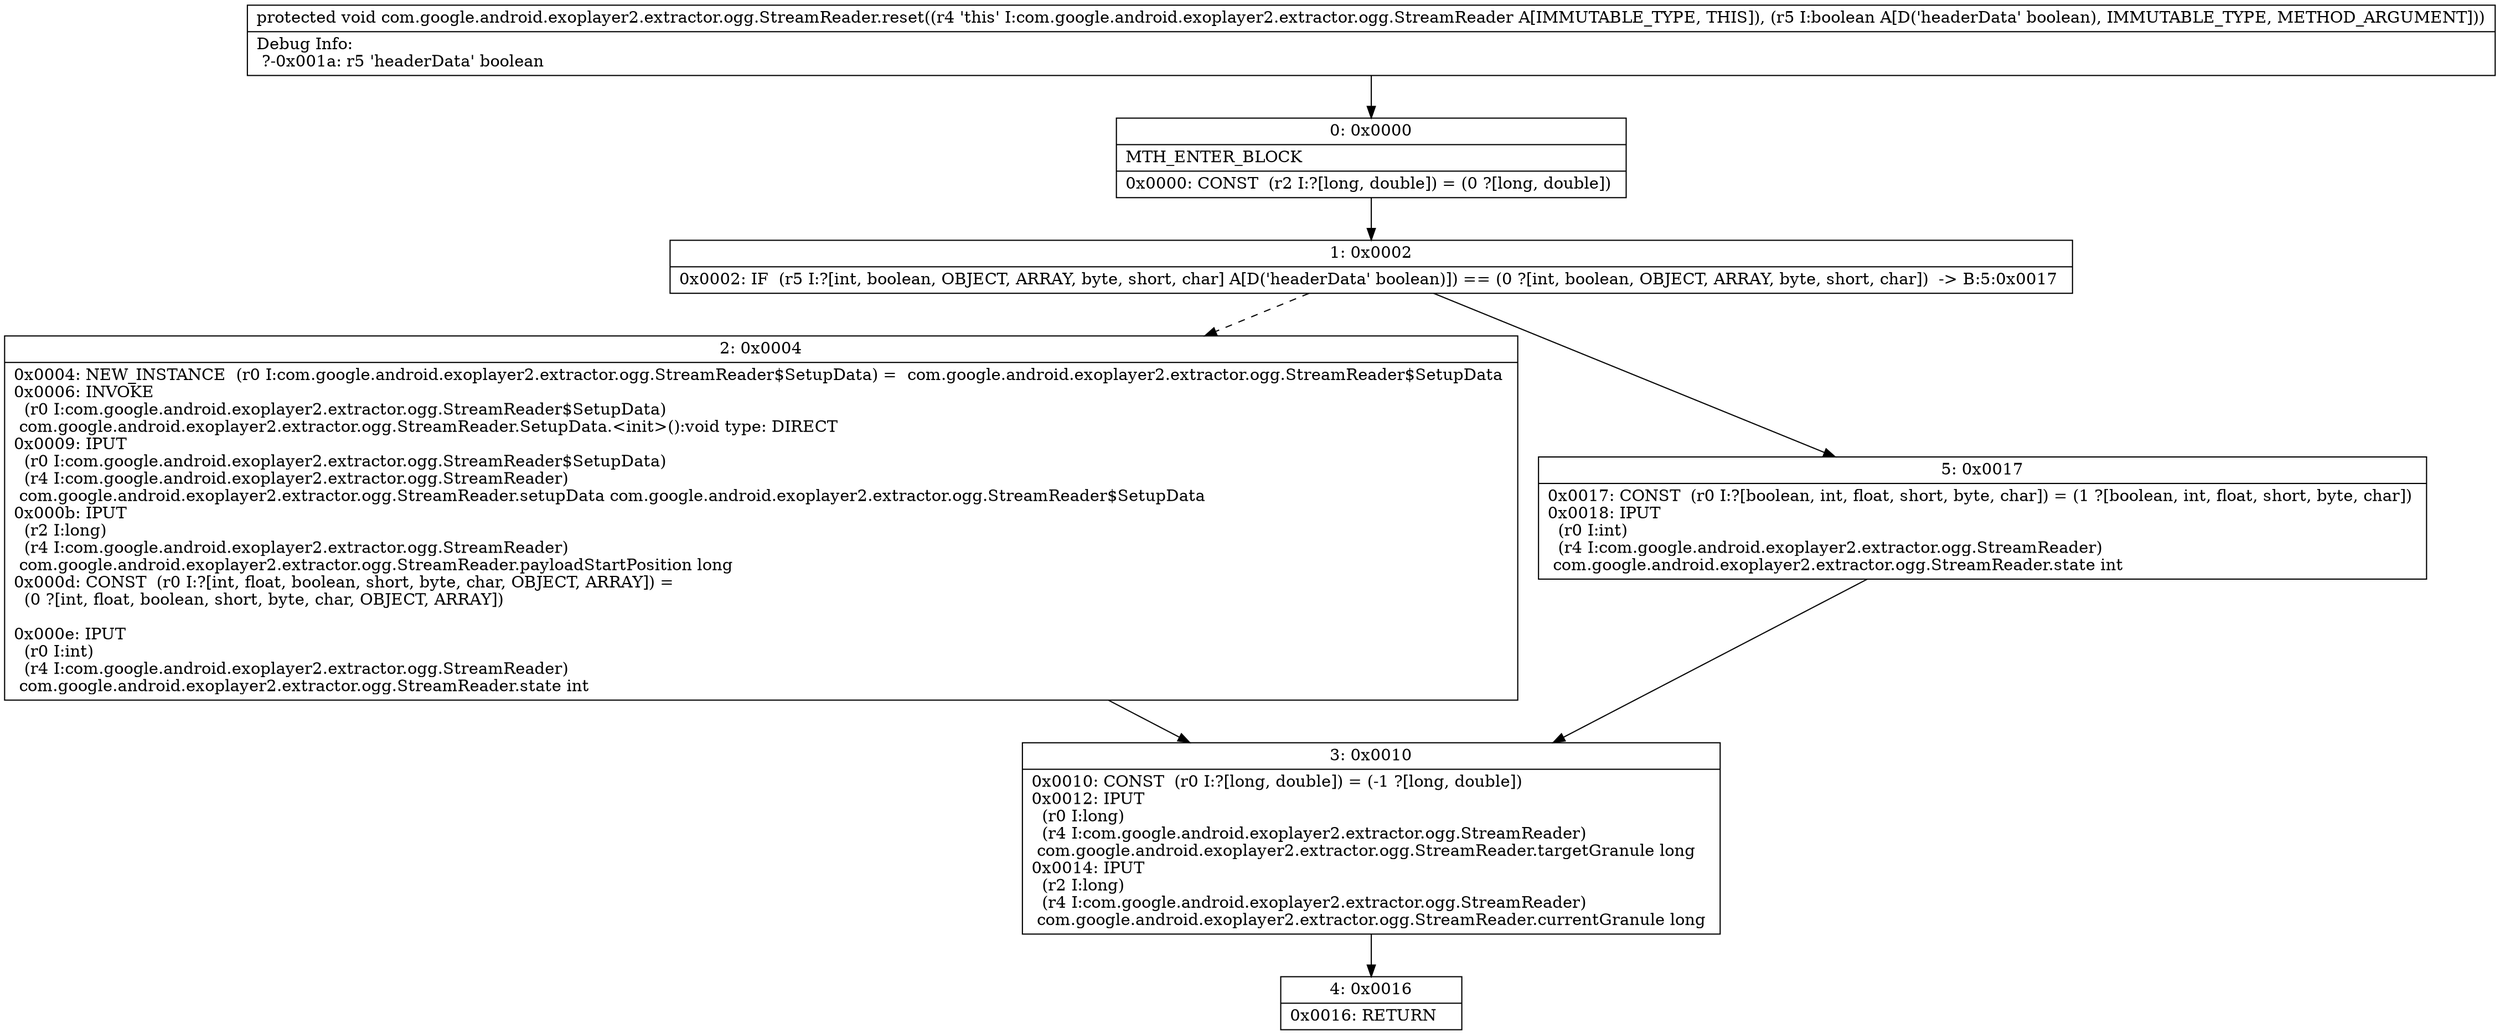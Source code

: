 digraph "CFG forcom.google.android.exoplayer2.extractor.ogg.StreamReader.reset(Z)V" {
Node_0 [shape=record,label="{0\:\ 0x0000|MTH_ENTER_BLOCK\l|0x0000: CONST  (r2 I:?[long, double]) = (0 ?[long, double]) \l}"];
Node_1 [shape=record,label="{1\:\ 0x0002|0x0002: IF  (r5 I:?[int, boolean, OBJECT, ARRAY, byte, short, char] A[D('headerData' boolean)]) == (0 ?[int, boolean, OBJECT, ARRAY, byte, short, char])  \-\> B:5:0x0017 \l}"];
Node_2 [shape=record,label="{2\:\ 0x0004|0x0004: NEW_INSTANCE  (r0 I:com.google.android.exoplayer2.extractor.ogg.StreamReader$SetupData) =  com.google.android.exoplayer2.extractor.ogg.StreamReader$SetupData \l0x0006: INVOKE  \l  (r0 I:com.google.android.exoplayer2.extractor.ogg.StreamReader$SetupData)\l com.google.android.exoplayer2.extractor.ogg.StreamReader.SetupData.\<init\>():void type: DIRECT \l0x0009: IPUT  \l  (r0 I:com.google.android.exoplayer2.extractor.ogg.StreamReader$SetupData)\l  (r4 I:com.google.android.exoplayer2.extractor.ogg.StreamReader)\l com.google.android.exoplayer2.extractor.ogg.StreamReader.setupData com.google.android.exoplayer2.extractor.ogg.StreamReader$SetupData \l0x000b: IPUT  \l  (r2 I:long)\l  (r4 I:com.google.android.exoplayer2.extractor.ogg.StreamReader)\l com.google.android.exoplayer2.extractor.ogg.StreamReader.payloadStartPosition long \l0x000d: CONST  (r0 I:?[int, float, boolean, short, byte, char, OBJECT, ARRAY]) = \l  (0 ?[int, float, boolean, short, byte, char, OBJECT, ARRAY])\l \l0x000e: IPUT  \l  (r0 I:int)\l  (r4 I:com.google.android.exoplayer2.extractor.ogg.StreamReader)\l com.google.android.exoplayer2.extractor.ogg.StreamReader.state int \l}"];
Node_3 [shape=record,label="{3\:\ 0x0010|0x0010: CONST  (r0 I:?[long, double]) = (\-1 ?[long, double]) \l0x0012: IPUT  \l  (r0 I:long)\l  (r4 I:com.google.android.exoplayer2.extractor.ogg.StreamReader)\l com.google.android.exoplayer2.extractor.ogg.StreamReader.targetGranule long \l0x0014: IPUT  \l  (r2 I:long)\l  (r4 I:com.google.android.exoplayer2.extractor.ogg.StreamReader)\l com.google.android.exoplayer2.extractor.ogg.StreamReader.currentGranule long \l}"];
Node_4 [shape=record,label="{4\:\ 0x0016|0x0016: RETURN   \l}"];
Node_5 [shape=record,label="{5\:\ 0x0017|0x0017: CONST  (r0 I:?[boolean, int, float, short, byte, char]) = (1 ?[boolean, int, float, short, byte, char]) \l0x0018: IPUT  \l  (r0 I:int)\l  (r4 I:com.google.android.exoplayer2.extractor.ogg.StreamReader)\l com.google.android.exoplayer2.extractor.ogg.StreamReader.state int \l}"];
MethodNode[shape=record,label="{protected void com.google.android.exoplayer2.extractor.ogg.StreamReader.reset((r4 'this' I:com.google.android.exoplayer2.extractor.ogg.StreamReader A[IMMUTABLE_TYPE, THIS]), (r5 I:boolean A[D('headerData' boolean), IMMUTABLE_TYPE, METHOD_ARGUMENT]))  | Debug Info:\l  ?\-0x001a: r5 'headerData' boolean\l}"];
MethodNode -> Node_0;
Node_0 -> Node_1;
Node_1 -> Node_2[style=dashed];
Node_1 -> Node_5;
Node_2 -> Node_3;
Node_3 -> Node_4;
Node_5 -> Node_3;
}

